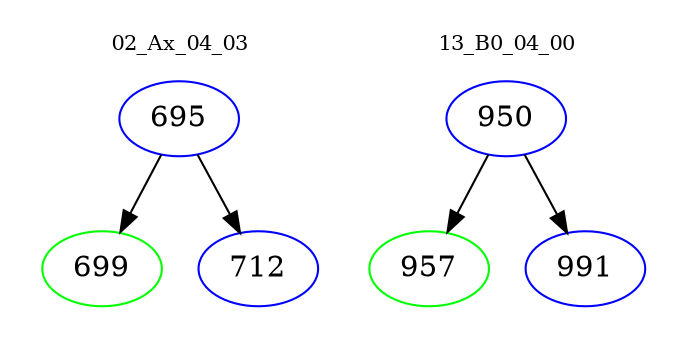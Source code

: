 digraph{
subgraph cluster_0 {
color = white
label = "02_Ax_04_03";
fontsize=10;
T0_695 [label="695", color="blue"]
T0_695 -> T0_699 [color="black"]
T0_699 [label="699", color="green"]
T0_695 -> T0_712 [color="black"]
T0_712 [label="712", color="blue"]
}
subgraph cluster_1 {
color = white
label = "13_B0_04_00";
fontsize=10;
T1_950 [label="950", color="blue"]
T1_950 -> T1_957 [color="black"]
T1_957 [label="957", color="green"]
T1_950 -> T1_991 [color="black"]
T1_991 [label="991", color="blue"]
}
}
